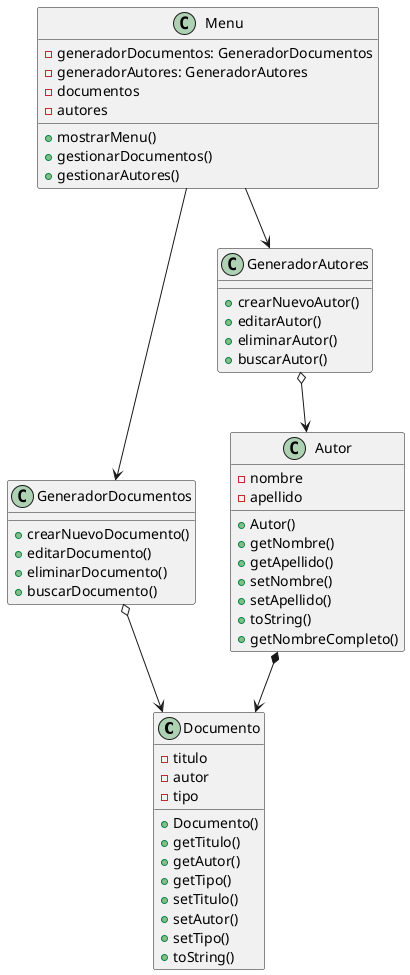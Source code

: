 @startuml

class Documento {
    - titulo
    - autor
    - tipo
    + Documento()
    + getTitulo()
    + getAutor()
    + getTipo()
    + setTitulo()
    + setAutor()
    + setTipo()
    + toString()
}

class Autor {
    - nombre
    - apellido
    + Autor()
    + getNombre()
    + getApellido()
    + setNombre()
    + setApellido()
    + toString()
    + getNombreCompleto()
}

class GeneradorDocumentos {
    + crearNuevoDocumento()
    + editarDocumento()
    + eliminarDocumento()
    + buscarDocumento()
}

class GeneradorAutores {
    + crearNuevoAutor()
    + editarAutor()
    + eliminarAutor()
    + buscarAutor()
}

class Menu {
    - generadorDocumentos: GeneradorDocumentos
    - generadorAutores: GeneradorAutores
    - documentos
    - autores
    + mostrarMenu()
    + gestionarDocumentos()
    + gestionarAutores()
}

GeneradorDocumentos o--> Documento
GeneradorAutores o--> Autor
Autor *--> Documento
Menu --> GeneradorDocumentos
Menu --> GeneradorAutores

@enduml